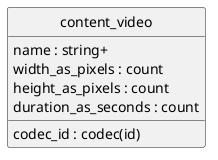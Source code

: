 @startuml uml
skinparam monochrome true
skinparam linetype ortho
hide circle

entity content_video {
  name : string+
  codec_id : codec(id)
  width_as_pixels : count
  height_as_pixels : count
  duration_as_seconds : count
}

@enduml
